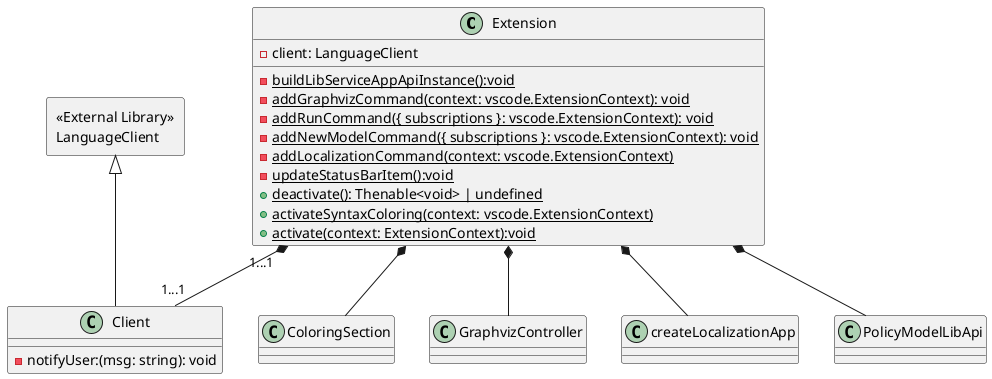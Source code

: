 @startuml



class Extension {
    - client: LanguageClient

    - {static} buildLibServiceAppApiInstance():void
    - {static} addGraphvizCommand(context: vscode.ExtensionContext): void
    - {static} addRunCommand({ subscriptions }: vscode.ExtensionContext): void
    - {static} addNewModelCommand({ subscriptions }: vscode.ExtensionContext): void
    - {static} addLocalizationCommand(context: vscode.ExtensionContext)
    - {static} updateStatusBarItem():void
    + {static} deactivate(): Thenable<void> | undefined
    + {static} activateSyntaxColoring(context: vscode.ExtensionContext)
    + {static} activate(context: ExtensionContext):void
}

rectangle extConnection [
    <<External Library>>
    LanguageClient
]


class Client extends extConnection{
    - notifyUser:(msg: string): void
}


class ColoringSection {

}


class GraphvizController {
}

class createLocalizationApp {
}

class PolicyModelLibApi {
}




Extension "1...1" *-- "1...1" Client
Extension *-- ColoringSection 
Extension *-- GraphvizController
Extension *-- createLocalizationApp
Extension *-- PolicyModelLibApi 




@enduml